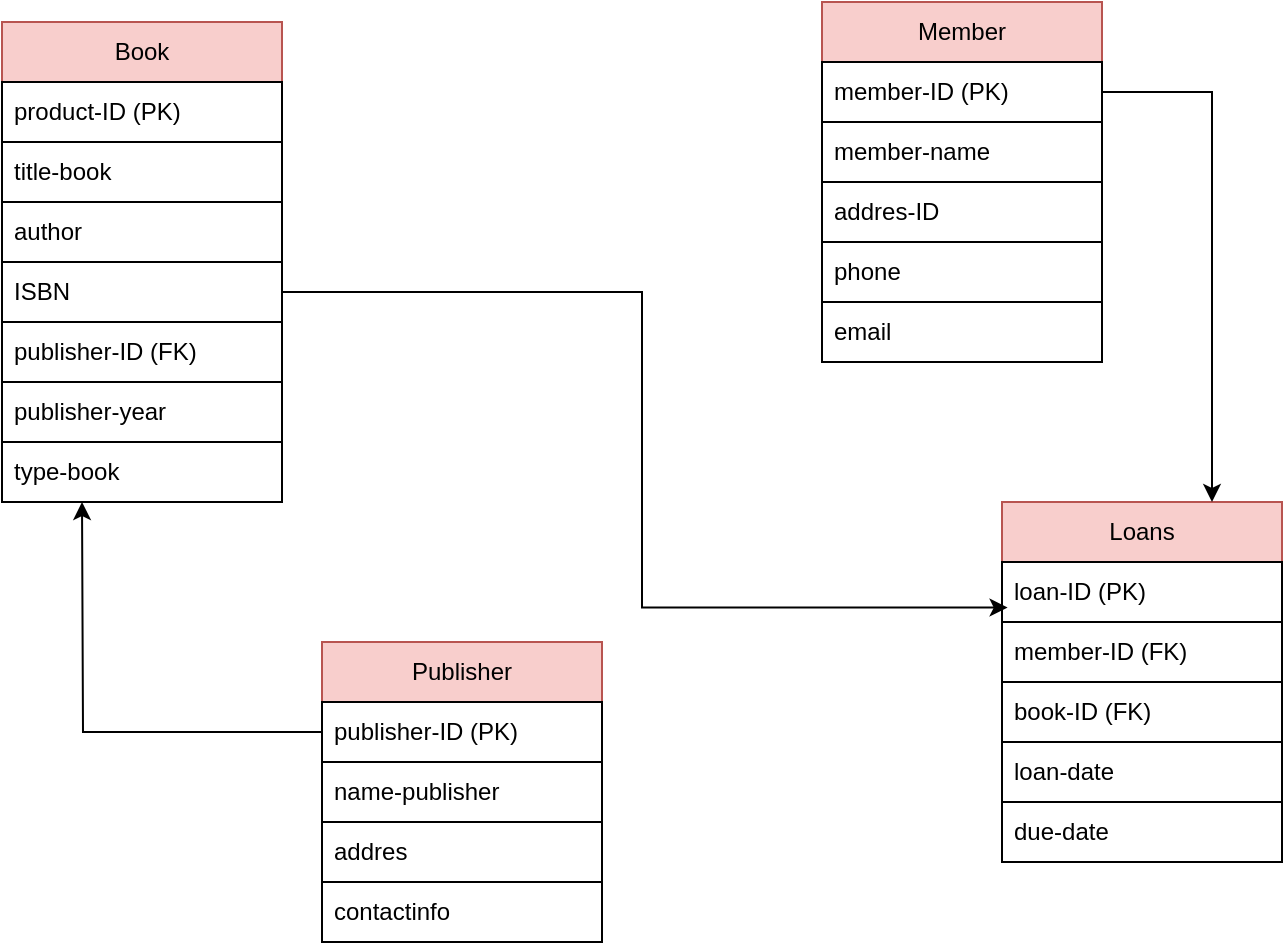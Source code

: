 <mxfile version="26.0.14" pages="2">
  <diagram name="ER-Diagram" id="lW6rgg1Mb60aN8ddFd2t">
    <mxGraphModel dx="1042" dy="565" grid="1" gridSize="10" guides="1" tooltips="1" connect="1" arrows="1" fold="1" page="1" pageScale="1" pageWidth="850" pageHeight="1100" math="0" shadow="0">
      <root>
        <mxCell id="0" />
        <mxCell id="1" parent="0" />
        <mxCell id="LZpiAOQIe4E_4NBejvut-1" value="Book" style="swimlane;fontStyle=0;childLayout=stackLayout;horizontal=1;startSize=30;horizontalStack=0;resizeParent=1;resizeParentMax=0;resizeLast=0;collapsible=1;marginBottom=0;whiteSpace=wrap;html=1;fillColor=#f8cecc;strokeColor=#b85450;" vertex="1" parent="1">
          <mxGeometry x="80" y="50" width="140" height="150" as="geometry" />
        </mxCell>
        <mxCell id="LZpiAOQIe4E_4NBejvut-2" value="product-ID (PK)" style="text;strokeColor=default;fillColor=none;align=left;verticalAlign=middle;spacingLeft=4;spacingRight=4;overflow=hidden;points=[[0,0.5],[1,0.5]];portConstraint=eastwest;rotatable=0;whiteSpace=wrap;html=1;" vertex="1" parent="LZpiAOQIe4E_4NBejvut-1">
          <mxGeometry y="30" width="140" height="30" as="geometry" />
        </mxCell>
        <mxCell id="LZpiAOQIe4E_4NBejvut-3" value="title-book" style="text;strokeColor=default;fillColor=none;align=left;verticalAlign=middle;spacingLeft=4;spacingRight=4;overflow=hidden;points=[[0,0.5],[1,0.5]];portConstraint=eastwest;rotatable=0;whiteSpace=wrap;html=1;" vertex="1" parent="LZpiAOQIe4E_4NBejvut-1">
          <mxGeometry y="60" width="140" height="30" as="geometry" />
        </mxCell>
        <mxCell id="LZpiAOQIe4E_4NBejvut-4" value="author" style="text;strokeColor=default;fillColor=none;align=left;verticalAlign=middle;spacingLeft=4;spacingRight=4;overflow=hidden;points=[[0,0.5],[1,0.5]];portConstraint=eastwest;rotatable=0;whiteSpace=wrap;html=1;" vertex="1" parent="LZpiAOQIe4E_4NBejvut-1">
          <mxGeometry y="90" width="140" height="30" as="geometry" />
        </mxCell>
        <mxCell id="LZpiAOQIe4E_4NBejvut-5" value="ISBN" style="text;strokeColor=default;fillColor=none;align=left;verticalAlign=middle;spacingLeft=4;spacingRight=4;overflow=hidden;points=[[0,0.5],[1,0.5]];portConstraint=eastwest;rotatable=0;whiteSpace=wrap;html=1;" vertex="1" parent="LZpiAOQIe4E_4NBejvut-1">
          <mxGeometry y="120" width="140" height="30" as="geometry" />
        </mxCell>
        <mxCell id="LZpiAOQIe4E_4NBejvut-6" value="publisher-year" style="text;strokeColor=default;fillColor=none;align=left;verticalAlign=middle;spacingLeft=4;spacingRight=4;overflow=hidden;points=[[0,0.5],[1,0.5]];portConstraint=eastwest;rotatable=0;whiteSpace=wrap;html=1;" vertex="1" parent="1">
          <mxGeometry x="80" y="230" width="140" height="30" as="geometry" />
        </mxCell>
        <mxCell id="LZpiAOQIe4E_4NBejvut-7" value="type-book" style="text;strokeColor=default;fillColor=none;align=left;verticalAlign=middle;spacingLeft=4;spacingRight=4;overflow=hidden;points=[[0,0.5],[1,0.5]];portConstraint=eastwest;rotatable=0;whiteSpace=wrap;html=1;" vertex="1" parent="1">
          <mxGeometry x="80" y="260" width="140" height="30" as="geometry" />
        </mxCell>
        <mxCell id="LZpiAOQIe4E_4NBejvut-8" value="Member" style="swimlane;fontStyle=0;childLayout=stackLayout;horizontal=1;startSize=30;horizontalStack=0;resizeParent=1;resizeParentMax=0;resizeLast=0;collapsible=1;marginBottom=0;whiteSpace=wrap;html=1;fillColor=#f8cecc;strokeColor=#b85450;" vertex="1" parent="1">
          <mxGeometry x="490" y="40" width="140" height="120" as="geometry" />
        </mxCell>
        <mxCell id="LZpiAOQIe4E_4NBejvut-9" value="member-ID (PK)" style="text;strokeColor=default;fillColor=none;align=left;verticalAlign=middle;spacingLeft=4;spacingRight=4;overflow=hidden;points=[[0,0.5],[1,0.5]];portConstraint=eastwest;rotatable=0;whiteSpace=wrap;html=1;" vertex="1" parent="LZpiAOQIe4E_4NBejvut-8">
          <mxGeometry y="30" width="140" height="30" as="geometry" />
        </mxCell>
        <mxCell id="LZpiAOQIe4E_4NBejvut-10" value="member-name" style="text;strokeColor=default;fillColor=none;align=left;verticalAlign=middle;spacingLeft=4;spacingRight=4;overflow=hidden;points=[[0,0.5],[1,0.5]];portConstraint=eastwest;rotatable=0;whiteSpace=wrap;html=1;" vertex="1" parent="LZpiAOQIe4E_4NBejvut-8">
          <mxGeometry y="60" width="140" height="30" as="geometry" />
        </mxCell>
        <mxCell id="LZpiAOQIe4E_4NBejvut-11" value="addres-ID" style="text;strokeColor=default;fillColor=none;align=left;verticalAlign=middle;spacingLeft=4;spacingRight=4;overflow=hidden;points=[[0,0.5],[1,0.5]];portConstraint=eastwest;rotatable=0;whiteSpace=wrap;html=1;" vertex="1" parent="LZpiAOQIe4E_4NBejvut-8">
          <mxGeometry y="90" width="140" height="30" as="geometry" />
        </mxCell>
        <mxCell id="LZpiAOQIe4E_4NBejvut-12" value="phone" style="text;strokeColor=default;fillColor=none;align=left;verticalAlign=middle;spacingLeft=4;spacingRight=4;overflow=hidden;points=[[0,0.5],[1,0.5]];portConstraint=eastwest;rotatable=0;whiteSpace=wrap;html=1;" vertex="1" parent="1">
          <mxGeometry x="490" y="160" width="140" height="30" as="geometry" />
        </mxCell>
        <mxCell id="LZpiAOQIe4E_4NBejvut-13" value="email" style="text;strokeColor=default;fillColor=none;align=left;verticalAlign=middle;spacingLeft=4;spacingRight=4;overflow=hidden;points=[[0,0.5],[1,0.5]];portConstraint=eastwest;rotatable=0;whiteSpace=wrap;html=1;" vertex="1" parent="1">
          <mxGeometry x="490" y="190" width="140" height="30" as="geometry" />
        </mxCell>
        <mxCell id="LZpiAOQIe4E_4NBejvut-14" value="Loans" style="swimlane;fontStyle=0;childLayout=stackLayout;horizontal=1;startSize=30;horizontalStack=0;resizeParent=1;resizeParentMax=0;resizeLast=0;collapsible=1;marginBottom=0;whiteSpace=wrap;html=1;fillColor=#f8cecc;strokeColor=#b85450;" vertex="1" parent="1">
          <mxGeometry x="580" y="290" width="140" height="120" as="geometry" />
        </mxCell>
        <mxCell id="LZpiAOQIe4E_4NBejvut-15" value="loan-ID (PK)" style="text;strokeColor=default;fillColor=none;align=left;verticalAlign=middle;spacingLeft=4;spacingRight=4;overflow=hidden;points=[[0,0.5],[1,0.5]];portConstraint=eastwest;rotatable=0;whiteSpace=wrap;html=1;" vertex="1" parent="LZpiAOQIe4E_4NBejvut-14">
          <mxGeometry y="30" width="140" height="30" as="geometry" />
        </mxCell>
        <mxCell id="LZpiAOQIe4E_4NBejvut-16" value="member-ID (FK)" style="text;strokeColor=default;fillColor=none;align=left;verticalAlign=middle;spacingLeft=4;spacingRight=4;overflow=hidden;points=[[0,0.5],[1,0.5]];portConstraint=eastwest;rotatable=0;whiteSpace=wrap;html=1;" vertex="1" parent="LZpiAOQIe4E_4NBejvut-14">
          <mxGeometry y="60" width="140" height="30" as="geometry" />
        </mxCell>
        <mxCell id="LZpiAOQIe4E_4NBejvut-17" value="book-ID (FK)" style="text;strokeColor=default;fillColor=none;align=left;verticalAlign=middle;spacingLeft=4;spacingRight=4;overflow=hidden;points=[[0,0.5],[1,0.5]];portConstraint=eastwest;rotatable=0;whiteSpace=wrap;html=1;" vertex="1" parent="LZpiAOQIe4E_4NBejvut-14">
          <mxGeometry y="90" width="140" height="30" as="geometry" />
        </mxCell>
        <mxCell id="LZpiAOQIe4E_4NBejvut-18" value="loan-date" style="text;strokeColor=default;fillColor=none;align=left;verticalAlign=middle;spacingLeft=4;spacingRight=4;overflow=hidden;points=[[0,0.5],[1,0.5]];portConstraint=eastwest;rotatable=0;whiteSpace=wrap;html=1;" vertex="1" parent="1">
          <mxGeometry x="580" y="410" width="140" height="30" as="geometry" />
        </mxCell>
        <mxCell id="LZpiAOQIe4E_4NBejvut-19" value="due-date" style="text;strokeColor=default;fillColor=none;align=left;verticalAlign=middle;spacingLeft=4;spacingRight=4;overflow=hidden;points=[[0,0.5],[1,0.5]];portConstraint=eastwest;rotatable=0;whiteSpace=wrap;html=1;" vertex="1" parent="1">
          <mxGeometry x="580" y="440" width="140" height="30" as="geometry" />
        </mxCell>
        <mxCell id="LZpiAOQIe4E_4NBejvut-20" value="Publisher" style="swimlane;fontStyle=0;childLayout=stackLayout;horizontal=1;startSize=30;horizontalStack=0;resizeParent=1;resizeParentMax=0;resizeLast=0;collapsible=1;marginBottom=0;whiteSpace=wrap;html=1;fillColor=#f8cecc;strokeColor=#b85450;" vertex="1" parent="1">
          <mxGeometry x="240" y="360" width="140" height="120" as="geometry" />
        </mxCell>
        <mxCell id="LZpiAOQIe4E_4NBejvut-26" style="edgeStyle=orthogonalEdgeStyle;rounded=0;orthogonalLoop=1;jettySize=auto;html=1;exitX=0;exitY=0.5;exitDx=0;exitDy=0;" edge="1" parent="LZpiAOQIe4E_4NBejvut-20" source="LZpiAOQIe4E_4NBejvut-21">
          <mxGeometry relative="1" as="geometry">
            <mxPoint x="-120" y="-70" as="targetPoint" />
          </mxGeometry>
        </mxCell>
        <mxCell id="LZpiAOQIe4E_4NBejvut-21" value="publisher-ID (PK)" style="text;strokeColor=default;fillColor=none;align=left;verticalAlign=middle;spacingLeft=4;spacingRight=4;overflow=hidden;points=[[0,0.5],[1,0.5]];portConstraint=eastwest;rotatable=0;whiteSpace=wrap;html=1;" vertex="1" parent="LZpiAOQIe4E_4NBejvut-20">
          <mxGeometry y="30" width="140" height="30" as="geometry" />
        </mxCell>
        <mxCell id="LZpiAOQIe4E_4NBejvut-22" value="name-publisher" style="text;strokeColor=default;fillColor=none;align=left;verticalAlign=middle;spacingLeft=4;spacingRight=4;overflow=hidden;points=[[0,0.5],[1,0.5]];portConstraint=eastwest;rotatable=0;whiteSpace=wrap;html=1;" vertex="1" parent="LZpiAOQIe4E_4NBejvut-20">
          <mxGeometry y="60" width="140" height="30" as="geometry" />
        </mxCell>
        <mxCell id="LZpiAOQIe4E_4NBejvut-23" value="addres" style="text;strokeColor=default;fillColor=none;align=left;verticalAlign=middle;spacingLeft=4;spacingRight=4;overflow=hidden;points=[[0,0.5],[1,0.5]];portConstraint=eastwest;rotatable=0;whiteSpace=wrap;html=1;" vertex="1" parent="LZpiAOQIe4E_4NBejvut-20">
          <mxGeometry y="90" width="140" height="30" as="geometry" />
        </mxCell>
        <mxCell id="LZpiAOQIe4E_4NBejvut-24" value="contactinfo" style="text;strokeColor=default;fillColor=none;align=left;verticalAlign=middle;spacingLeft=4;spacingRight=4;overflow=hidden;points=[[0,0.5],[1,0.5]];portConstraint=eastwest;rotatable=0;whiteSpace=wrap;html=1;" vertex="1" parent="1">
          <mxGeometry x="240" y="480" width="140" height="30" as="geometry" />
        </mxCell>
        <mxCell id="LZpiAOQIe4E_4NBejvut-25" value="publisher-ID (FK)" style="text;strokeColor=default;fillColor=none;align=left;verticalAlign=middle;spacingLeft=4;spacingRight=4;overflow=hidden;points=[[0,0.5],[1,0.5]];portConstraint=eastwest;rotatable=0;whiteSpace=wrap;html=1;" vertex="1" parent="1">
          <mxGeometry x="80" y="200" width="140" height="30" as="geometry" />
        </mxCell>
        <mxCell id="LZpiAOQIe4E_4NBejvut-27" style="edgeStyle=orthogonalEdgeStyle;rounded=0;orthogonalLoop=1;jettySize=auto;html=1;exitX=1;exitY=0.5;exitDx=0;exitDy=0;entryX=0.02;entryY=0.76;entryDx=0;entryDy=0;entryPerimeter=0;" edge="1" parent="1" source="LZpiAOQIe4E_4NBejvut-5" target="LZpiAOQIe4E_4NBejvut-15">
          <mxGeometry relative="1" as="geometry" />
        </mxCell>
        <mxCell id="LZpiAOQIe4E_4NBejvut-28" style="edgeStyle=orthogonalEdgeStyle;rounded=0;orthogonalLoop=1;jettySize=auto;html=1;exitX=1;exitY=0.5;exitDx=0;exitDy=0;entryX=0.75;entryY=0;entryDx=0;entryDy=0;" edge="1" parent="1" source="LZpiAOQIe4E_4NBejvut-9" target="LZpiAOQIe4E_4NBejvut-14">
          <mxGeometry relative="1" as="geometry" />
        </mxCell>
      </root>
    </mxGraphModel>
  </diagram>
  <diagram name="Logical Model" id="T0v6mxptvJLOVQjp_T5a">
    <mxGraphModel dx="1042" dy="565" grid="1" gridSize="10" guides="1" tooltips="1" connect="1" arrows="1" fold="1" page="1" pageScale="1" pageWidth="850" pageHeight="1100" math="0" shadow="0">
      <root>
        <mxCell id="PMIYInteOlwJL2x70IAK-0" />
        <mxCell id="PMIYInteOlwJL2x70IAK-1" parent="PMIYInteOlwJL2x70IAK-0" />
        <mxCell id="PMIYInteOlwJL2x70IAK-2" value="Book" style="swimlane;fontStyle=0;childLayout=stackLayout;horizontal=1;startSize=30;horizontalStack=0;resizeParent=1;resizeParentMax=0;resizeLast=0;collapsible=1;marginBottom=0;whiteSpace=wrap;html=1;fillColor=#f8cecc;strokeColor=#b85450;" vertex="1" parent="PMIYInteOlwJL2x70IAK-1">
          <mxGeometry x="80" y="20" width="170" height="150" as="geometry" />
        </mxCell>
        <mxCell id="PMIYInteOlwJL2x70IAK-3" value="product-ID (INT,PK)" style="text;strokeColor=default;fillColor=none;align=left;verticalAlign=middle;spacingLeft=4;spacingRight=4;overflow=hidden;points=[[0,0.5],[1,0.5]];portConstraint=eastwest;rotatable=0;whiteSpace=wrap;html=1;" vertex="1" parent="PMIYInteOlwJL2x70IAK-2">
          <mxGeometry y="30" width="170" height="30" as="geometry" />
        </mxCell>
        <mxCell id="PMIYInteOlwJL2x70IAK-4" value="title-book(VARCHAR(100))" style="text;strokeColor=default;fillColor=none;align=left;verticalAlign=middle;spacingLeft=4;spacingRight=4;overflow=hidden;points=[[0,0.5],[1,0.5]];portConstraint=eastwest;rotatable=0;whiteSpace=wrap;html=1;" vertex="1" parent="PMIYInteOlwJL2x70IAK-2">
          <mxGeometry y="60" width="170" height="30" as="geometry" />
        </mxCell>
        <mxCell id="PMIYInteOlwJL2x70IAK-5" value="author (VARCHAR(55))" style="text;strokeColor=default;fillColor=none;align=left;verticalAlign=middle;spacingLeft=4;spacingRight=4;overflow=hidden;points=[[0,0.5],[1,0.5]];portConstraint=eastwest;rotatable=0;whiteSpace=wrap;html=1;" vertex="1" parent="PMIYInteOlwJL2x70IAK-2">
          <mxGeometry y="90" width="170" height="30" as="geometry" />
        </mxCell>
        <mxCell id="PMIYInteOlwJL2x70IAK-6" value="ISBN(VARCHAR(13),(Unique)" style="text;strokeColor=default;fillColor=none;align=left;verticalAlign=middle;spacingLeft=4;spacingRight=4;overflow=hidden;points=[[0,0.5],[1,0.5]];portConstraint=eastwest;rotatable=0;whiteSpace=wrap;html=1;" vertex="1" parent="PMIYInteOlwJL2x70IAK-2">
          <mxGeometry y="120" width="170" height="30" as="geometry" />
        </mxCell>
        <mxCell id="PMIYInteOlwJL2x70IAK-7" value="publisher-year (YEAR)" style="text;strokeColor=default;fillColor=none;align=left;verticalAlign=middle;spacingLeft=4;spacingRight=4;overflow=hidden;points=[[0,0.5],[1,0.5]];portConstraint=eastwest;rotatable=0;whiteSpace=wrap;html=1;" vertex="1" parent="PMIYInteOlwJL2x70IAK-1">
          <mxGeometry x="80" y="200" width="170" height="30" as="geometry" />
        </mxCell>
        <mxCell id="PMIYInteOlwJL2x70IAK-8" value="type-book (VARCHAR(50))" style="text;strokeColor=default;fillColor=none;align=left;verticalAlign=middle;spacingLeft=4;spacingRight=4;overflow=hidden;points=[[0,0.5],[1,0.5]];portConstraint=eastwest;rotatable=0;whiteSpace=wrap;html=1;" vertex="1" parent="PMIYInteOlwJL2x70IAK-1">
          <mxGeometry x="80" y="230" width="170" height="30" as="geometry" />
        </mxCell>
        <mxCell id="PMIYInteOlwJL2x70IAK-9" value="Member" style="swimlane;fontStyle=0;childLayout=stackLayout;horizontal=1;startSize=30;horizontalStack=0;resizeParent=1;resizeParentMax=0;resizeLast=0;collapsible=1;marginBottom=0;whiteSpace=wrap;html=1;fillColor=#f8cecc;strokeColor=#b85450;" vertex="1" parent="PMIYInteOlwJL2x70IAK-1">
          <mxGeometry x="620" y="380" width="140" height="120" as="geometry" />
        </mxCell>
        <mxCell id="PMIYInteOlwJL2x70IAK-10" value="member-ID (PK)" style="text;strokeColor=default;fillColor=none;align=left;verticalAlign=middle;spacingLeft=4;spacingRight=4;overflow=hidden;points=[[0,0.5],[1,0.5]];portConstraint=eastwest;rotatable=0;whiteSpace=wrap;html=1;" vertex="1" parent="PMIYInteOlwJL2x70IAK-9">
          <mxGeometry y="30" width="140" height="30" as="geometry" />
        </mxCell>
        <mxCell id="PMIYInteOlwJL2x70IAK-11" value="member-name" style="text;strokeColor=default;fillColor=none;align=left;verticalAlign=middle;spacingLeft=4;spacingRight=4;overflow=hidden;points=[[0,0.5],[1,0.5]];portConstraint=eastwest;rotatable=0;whiteSpace=wrap;html=1;" vertex="1" parent="PMIYInteOlwJL2x70IAK-9">
          <mxGeometry y="60" width="140" height="30" as="geometry" />
        </mxCell>
        <mxCell id="PMIYInteOlwJL2x70IAK-12" value="addres-ID" style="text;strokeColor=default;fillColor=none;align=left;verticalAlign=middle;spacingLeft=4;spacingRight=4;overflow=hidden;points=[[0,0.5],[1,0.5]];portConstraint=eastwest;rotatable=0;whiteSpace=wrap;html=1;" vertex="1" parent="PMIYInteOlwJL2x70IAK-9">
          <mxGeometry y="90" width="140" height="30" as="geometry" />
        </mxCell>
        <mxCell id="PMIYInteOlwJL2x70IAK-13" value="phone" style="text;strokeColor=default;fillColor=none;align=left;verticalAlign=middle;spacingLeft=4;spacingRight=4;overflow=hidden;points=[[0,0.5],[1,0.5]];portConstraint=eastwest;rotatable=0;whiteSpace=wrap;html=1;" vertex="1" parent="PMIYInteOlwJL2x70IAK-1">
          <mxGeometry x="620" y="500" width="140" height="30" as="geometry" />
        </mxCell>
        <mxCell id="PMIYInteOlwJL2x70IAK-14" value="email" style="text;strokeColor=default;fillColor=none;align=left;verticalAlign=middle;spacingLeft=4;spacingRight=4;overflow=hidden;points=[[0,0.5],[1,0.5]];portConstraint=eastwest;rotatable=0;whiteSpace=wrap;html=1;" vertex="1" parent="PMIYInteOlwJL2x70IAK-1">
          <mxGeometry x="620" y="530" width="140" height="30" as="geometry" />
        </mxCell>
        <mxCell id="PMIYInteOlwJL2x70IAK-15" value="Loans" style="swimlane;fontStyle=0;childLayout=stackLayout;horizontal=1;startSize=30;horizontalStack=0;resizeParent=1;resizeParentMax=0;resizeLast=0;collapsible=1;marginBottom=0;whiteSpace=wrap;html=1;fillColor=#f8cecc;strokeColor=#b85450;" vertex="1" parent="PMIYInteOlwJL2x70IAK-1">
          <mxGeometry x="620" y="90" width="140" height="120" as="geometry" />
        </mxCell>
        <mxCell id="PMIYInteOlwJL2x70IAK-16" value="loan-ID (PK)" style="text;strokeColor=default;fillColor=none;align=left;verticalAlign=middle;spacingLeft=4;spacingRight=4;overflow=hidden;points=[[0,0.5],[1,0.5]];portConstraint=eastwest;rotatable=0;whiteSpace=wrap;html=1;" vertex="1" parent="PMIYInteOlwJL2x70IAK-15">
          <mxGeometry y="30" width="140" height="30" as="geometry" />
        </mxCell>
        <mxCell id="PMIYInteOlwJL2x70IAK-17" value="member-ID (FK)" style="text;strokeColor=default;fillColor=none;align=left;verticalAlign=middle;spacingLeft=4;spacingRight=4;overflow=hidden;points=[[0,0.5],[1,0.5]];portConstraint=eastwest;rotatable=0;whiteSpace=wrap;html=1;" vertex="1" parent="PMIYInteOlwJL2x70IAK-15">
          <mxGeometry y="60" width="140" height="30" as="geometry" />
        </mxCell>
        <mxCell id="PMIYInteOlwJL2x70IAK-18" value="book-ID (FK)" style="text;strokeColor=default;fillColor=none;align=left;verticalAlign=middle;spacingLeft=4;spacingRight=4;overflow=hidden;points=[[0,0.5],[1,0.5]];portConstraint=eastwest;rotatable=0;whiteSpace=wrap;html=1;" vertex="1" parent="PMIYInteOlwJL2x70IAK-15">
          <mxGeometry y="90" width="140" height="30" as="geometry" />
        </mxCell>
        <mxCell id="PMIYInteOlwJL2x70IAK-19" value="loan-date" style="text;strokeColor=default;fillColor=none;align=left;verticalAlign=middle;spacingLeft=4;spacingRight=4;overflow=hidden;points=[[0,0.5],[1,0.5]];portConstraint=eastwest;rotatable=0;whiteSpace=wrap;html=1;" vertex="1" parent="PMIYInteOlwJL2x70IAK-1">
          <mxGeometry x="620" y="210" width="140" height="30" as="geometry" />
        </mxCell>
        <mxCell id="PMIYInteOlwJL2x70IAK-20" value="due-date" style="text;strokeColor=default;fillColor=none;align=left;verticalAlign=middle;spacingLeft=4;spacingRight=4;overflow=hidden;points=[[0,0.5],[1,0.5]];portConstraint=eastwest;rotatable=0;whiteSpace=wrap;html=1;" vertex="1" parent="PMIYInteOlwJL2x70IAK-1">
          <mxGeometry x="620" y="240" width="140" height="30" as="geometry" />
        </mxCell>
        <mxCell id="PMIYInteOlwJL2x70IAK-21" value="Publisher" style="swimlane;fontStyle=0;childLayout=stackLayout;horizontal=1;startSize=30;horizontalStack=0;resizeParent=1;resizeParentMax=0;resizeLast=0;collapsible=1;marginBottom=0;whiteSpace=wrap;html=1;fillColor=#f8cecc;strokeColor=#b85450;" vertex="1" parent="PMIYInteOlwJL2x70IAK-1">
          <mxGeometry x="240" y="360" width="140" height="120" as="geometry" />
        </mxCell>
        <mxCell id="PMIYInteOlwJL2x70IAK-23" value="publisher-ID (PK)" style="text;strokeColor=default;fillColor=none;align=left;verticalAlign=middle;spacingLeft=4;spacingRight=4;overflow=hidden;points=[[0,0.5],[1,0.5]];portConstraint=eastwest;rotatable=0;whiteSpace=wrap;html=1;" vertex="1" parent="PMIYInteOlwJL2x70IAK-21">
          <mxGeometry y="30" width="140" height="30" as="geometry" />
        </mxCell>
        <mxCell id="PMIYInteOlwJL2x70IAK-24" value="name-publisher" style="text;strokeColor=default;fillColor=none;align=left;verticalAlign=middle;spacingLeft=4;spacingRight=4;overflow=hidden;points=[[0,0.5],[1,0.5]];portConstraint=eastwest;rotatable=0;whiteSpace=wrap;html=1;" vertex="1" parent="PMIYInteOlwJL2x70IAK-21">
          <mxGeometry y="60" width="140" height="30" as="geometry" />
        </mxCell>
        <mxCell id="PMIYInteOlwJL2x70IAK-25" value="addres" style="text;strokeColor=default;fillColor=none;align=left;verticalAlign=middle;spacingLeft=4;spacingRight=4;overflow=hidden;points=[[0,0.5],[1,0.5]];portConstraint=eastwest;rotatable=0;whiteSpace=wrap;html=1;" vertex="1" parent="PMIYInteOlwJL2x70IAK-21">
          <mxGeometry y="90" width="140" height="30" as="geometry" />
        </mxCell>
        <mxCell id="PMIYInteOlwJL2x70IAK-26" value="contactinfo" style="text;strokeColor=default;fillColor=none;align=left;verticalAlign=middle;spacingLeft=4;spacingRight=4;overflow=hidden;points=[[0,0.5],[1,0.5]];portConstraint=eastwest;rotatable=0;whiteSpace=wrap;html=1;" vertex="1" parent="PMIYInteOlwJL2x70IAK-1">
          <mxGeometry x="240" y="480" width="140" height="30" as="geometry" />
        </mxCell>
        <mxCell id="PMIYInteOlwJL2x70IAK-27" value="publisher-ID (INT, FK)" style="text;strokeColor=default;fillColor=none;align=left;verticalAlign=middle;spacingLeft=4;spacingRight=4;overflow=hidden;points=[[0,0.5],[1,0.5]];portConstraint=eastwest;rotatable=0;whiteSpace=wrap;html=1;" vertex="1" parent="PMIYInteOlwJL2x70IAK-1">
          <mxGeometry x="80" y="170" width="170" height="30" as="geometry" />
        </mxCell>
        <mxCell id="9f8kR_ypR47KHdC3FHIX-0" value="Book1 oanltem" style="shape=table;startSize=30;container=1;collapsible=0;childLayout=tableLayout;fixedRows=1;rowLines=0;fontStyle=0;strokeColor=default;fontSize=16;" vertex="1" parent="PMIYInteOlwJL2x70IAK-1">
          <mxGeometry x="320" y="70" width="210" height="120" as="geometry" />
        </mxCell>
        <mxCell id="9f8kR_ypR47KHdC3FHIX-1" value="" style="shape=tableRow;horizontal=0;startSize=0;swimlaneHead=0;swimlaneBody=0;top=0;left=0;bottom=0;right=0;collapsible=0;dropTarget=0;fillColor=none;points=[[0,0.5],[1,0.5]];portConstraint=eastwest;strokeColor=inherit;fontSize=16;" vertex="1" parent="9f8kR_ypR47KHdC3FHIX-0">
          <mxGeometry y="30" width="210" height="30" as="geometry" />
        </mxCell>
        <mxCell id="9f8kR_ypR47KHdC3FHIX-2" value="PK" style="shape=partialRectangle;html=1;whiteSpace=wrap;connectable=0;fillColor=none;top=0;left=0;bottom=0;right=0;overflow=hidden;pointerEvents=1;strokeColor=inherit;fontSize=16;" vertex="1" parent="9f8kR_ypR47KHdC3FHIX-1">
          <mxGeometry width="47" height="30" as="geometry">
            <mxRectangle width="47" height="30" as="alternateBounds" />
          </mxGeometry>
        </mxCell>
        <mxCell id="9f8kR_ypR47KHdC3FHIX-3" value="Trans-actionNumber" style="shape=partialRectangle;html=1;whiteSpace=wrap;connectable=0;fillColor=none;top=0;left=0;bottom=0;right=0;align=left;spacingLeft=6;overflow=hidden;strokeColor=default;fontSize=16;" vertex="1" parent="9f8kR_ypR47KHdC3FHIX-1">
          <mxGeometry x="47" width="163" height="30" as="geometry">
            <mxRectangle width="163" height="30" as="alternateBounds" />
          </mxGeometry>
        </mxCell>
        <mxCell id="9f8kR_ypR47KHdC3FHIX-4" value="" style="shape=tableRow;horizontal=0;startSize=0;swimlaneHead=0;swimlaneBody=0;top=0;left=0;bottom=0;right=0;collapsible=0;dropTarget=0;fillColor=none;points=[[0,0.5],[1,0.5]];portConstraint=eastwest;strokeColor=inherit;fontSize=16;" vertex="1" parent="9f8kR_ypR47KHdC3FHIX-0">
          <mxGeometry y="60" width="210" height="30" as="geometry" />
        </mxCell>
        <mxCell id="9f8kR_ypR47KHdC3FHIX-5" value="" style="shape=partialRectangle;html=1;whiteSpace=wrap;connectable=0;fillColor=none;top=0;left=0;bottom=0;right=0;overflow=hidden;strokeColor=inherit;fontSize=16;" vertex="1" parent="9f8kR_ypR47KHdC3FHIX-4">
          <mxGeometry width="47" height="30" as="geometry">
            <mxRectangle width="47" height="30" as="alternateBounds" />
          </mxGeometry>
        </mxCell>
        <mxCell id="9f8kR_ypR47KHdC3FHIX-6" value="LoanID (INT,PK)" style="shape=partialRectangle;html=1;whiteSpace=wrap;connectable=0;fillColor=none;top=0;left=0;bottom=0;right=0;align=left;spacingLeft=6;overflow=hidden;strokeColor=inherit;fontSize=16;" vertex="1" parent="9f8kR_ypR47KHdC3FHIX-4">
          <mxGeometry x="47" width="163" height="30" as="geometry">
            <mxRectangle width="163" height="30" as="alternateBounds" />
          </mxGeometry>
        </mxCell>
        <mxCell id="9f8kR_ypR47KHdC3FHIX-7" value="" style="shape=tableRow;horizontal=0;startSize=0;swimlaneHead=0;swimlaneBody=0;top=0;left=0;bottom=0;right=0;collapsible=0;dropTarget=0;fillColor=none;points=[[0,0.5],[1,0.5]];portConstraint=eastwest;strokeColor=inherit;fontSize=16;" vertex="1" parent="9f8kR_ypR47KHdC3FHIX-0">
          <mxGeometry y="90" width="210" height="30" as="geometry" />
        </mxCell>
        <mxCell id="9f8kR_ypR47KHdC3FHIX-8" value="" style="shape=partialRectangle;html=1;whiteSpace=wrap;connectable=0;fillColor=none;top=0;left=0;bottom=0;right=0;overflow=hidden;strokeColor=inherit;fontSize=16;" vertex="1" parent="9f8kR_ypR47KHdC3FHIX-7">
          <mxGeometry width="47" height="30" as="geometry">
            <mxRectangle width="47" height="30" as="alternateBounds" />
          </mxGeometry>
        </mxCell>
        <mxCell id="9f8kR_ypR47KHdC3FHIX-9" value="BookID (INT,PK)" style="shape=partialRectangle;html=1;whiteSpace=wrap;connectable=0;fillColor=none;top=0;left=0;bottom=0;right=0;align=left;spacingLeft=6;overflow=hidden;strokeColor=inherit;fontSize=16;" vertex="1" parent="9f8kR_ypR47KHdC3FHIX-7">
          <mxGeometry x="47" width="163" height="30" as="geometry">
            <mxRectangle width="163" height="30" as="alternateBounds" />
          </mxGeometry>
        </mxCell>
        <mxCell id="9f8kR_ypR47KHdC3FHIX-10" value="" style="line;strokeWidth=4;html=1;perimeter=backbonePerimeter;points=[];outlineConnect=0;" vertex="1" parent="PMIYInteOlwJL2x70IAK-1">
          <mxGeometry x="320" y="125" width="210" height="10" as="geometry" />
        </mxCell>
        <mxCell id="gSGcqMS0_vKdPrPMYLGc-0" value="" style="edgeStyle=entityRelationEdgeStyle;fontSize=12;html=1;endArrow=ERzeroToMany;startArrow=ERmandOne;rounded=0;exitX=1;exitY=0.5;exitDx=0;exitDy=0;entryX=0;entryY=0.5;entryDx=0;entryDy=0;" edge="1" parent="PMIYInteOlwJL2x70IAK-1" source="PMIYInteOlwJL2x70IAK-23">
          <mxGeometry width="100" height="100" relative="1" as="geometry">
            <mxPoint x="380" y="380" as="sourcePoint" />
            <mxPoint x="80" y="190" as="targetPoint" />
            <Array as="points">
              <mxPoint x="270" y="225" />
            </Array>
          </mxGeometry>
        </mxCell>
        <mxCell id="gSGcqMS0_vKdPrPMYLGc-1" value="" style="edgeStyle=entityRelationEdgeStyle;fontSize=12;html=1;endArrow=ERoneToMany;startArrow=ERmandOne;rounded=0;exitX=0;exitY=0.5;exitDx=0;exitDy=0;entryX=1;entryY=0.5;entryDx=0;entryDy=0;" edge="1" parent="PMIYInteOlwJL2x70IAK-1" source="9f8kR_ypR47KHdC3FHIX-7" target="PMIYInteOlwJL2x70IAK-3">
          <mxGeometry width="100" height="100" relative="1" as="geometry">
            <mxPoint x="180" y="190" as="sourcePoint" />
            <mxPoint x="280" y="90" as="targetPoint" />
          </mxGeometry>
        </mxCell>
        <mxCell id="gSGcqMS0_vKdPrPMYLGc-2" value="" style="edgeStyle=entityRelationEdgeStyle;fontSize=12;html=1;endArrow=ERoneToMany;startArrow=ERmandOne;rounded=0;exitX=1;exitY=0.5;exitDx=0;exitDy=0;" edge="1" parent="PMIYInteOlwJL2x70IAK-1" source="9f8kR_ypR47KHdC3FHIX-4">
          <mxGeometry width="100" height="100" relative="1" as="geometry">
            <mxPoint x="520" y="240" as="sourcePoint" />
            <mxPoint x="620" y="140" as="targetPoint" />
          </mxGeometry>
        </mxCell>
        <mxCell id="gSGcqMS0_vKdPrPMYLGc-3" value="" style="edgeStyle=entityRelationEdgeStyle;fontSize=12;html=1;endArrow=ERzeroToMany;startArrow=ERmandOne;rounded=0;exitX=1;exitY=0.5;exitDx=0;exitDy=0;" edge="1" parent="PMIYInteOlwJL2x70IAK-1" source="PMIYInteOlwJL2x70IAK-10">
          <mxGeometry width="100" height="100" relative="1" as="geometry">
            <mxPoint x="520" y="270" as="sourcePoint" />
            <mxPoint x="620" y="170" as="targetPoint" />
          </mxGeometry>
        </mxCell>
      </root>
    </mxGraphModel>
  </diagram>
</mxfile>
